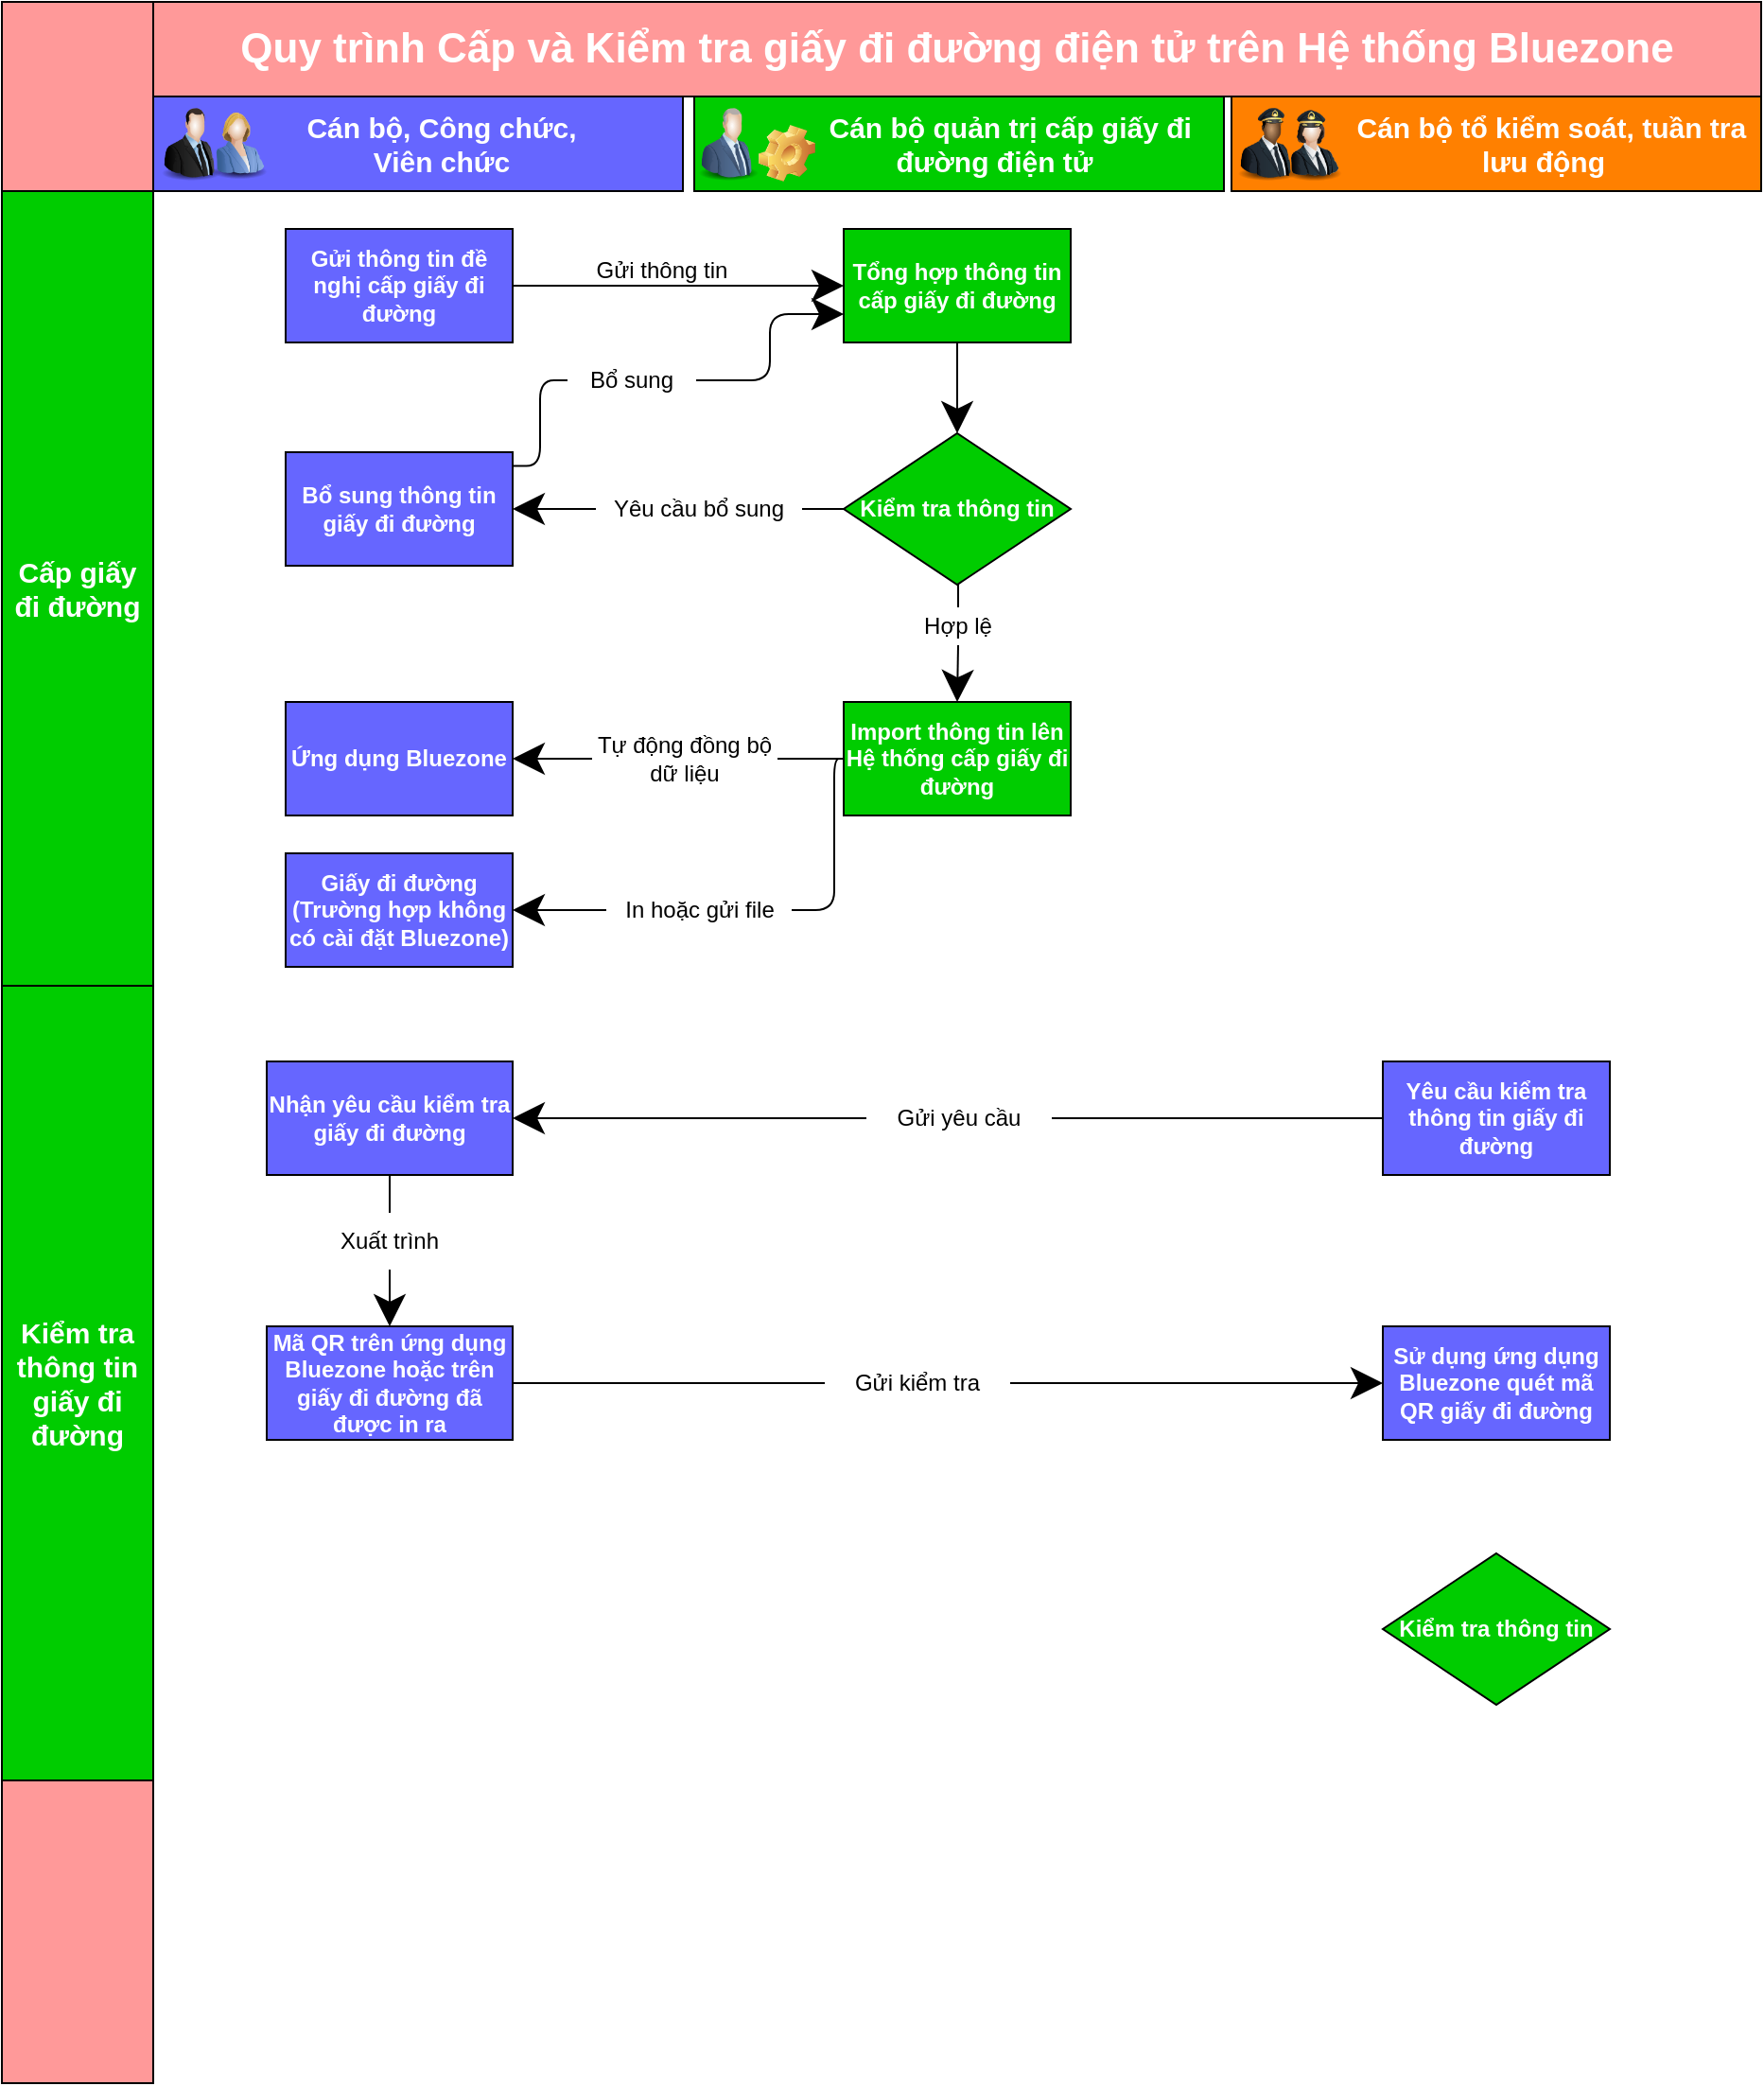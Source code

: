 <mxfile version="15.3.5" type="github">
  <diagram id="aXsHD7Z4nfJTBLjKKZMQ" name="Page-1">
    <mxGraphModel dx="1888" dy="579" grid="1" gridSize="10" guides="1" tooltips="1" connect="1" arrows="1" fold="1" page="1" pageScale="1" pageWidth="850" pageHeight="1100" math="0" shadow="0">
      <root>
        <mxCell id="0" />
        <mxCell id="1" parent="0" />
        <mxCell id="8f64qvsZTYQRd2PqQDZX-1" value="&lt;b&gt;&lt;font style=&quot;font-size: 22px&quot; color=&quot;#ffffff&quot;&gt;Quy trình Cấp và Kiểm tra giấy đi đường điện tử trên Hệ thống Bluezone&lt;/font&gt;&lt;/b&gt;" style="rounded=0;whiteSpace=wrap;html=1;hachureGap=4;pointerEvents=0;fillColor=#FF9999;" parent="1" vertex="1">
          <mxGeometry width="850" height="50" as="geometry" />
        </mxCell>
        <mxCell id="8f64qvsZTYQRd2PqQDZX-15" value="&lt;font color=&quot;#ffffff&quot; size=&quot;1&quot;&gt;&lt;b style=&quot;font-size: 15px&quot;&gt;&amp;nbsp; &amp;nbsp; &amp;nbsp; &amp;nbsp; &amp;nbsp; &amp;nbsp; &amp;nbsp; &amp;nbsp; &amp;nbsp; &amp;nbsp;Cán bộ, Công chức,&amp;nbsp; &amp;nbsp; &amp;nbsp; &amp;nbsp; &amp;nbsp; &amp;nbsp; &amp;nbsp; &amp;nbsp; &amp;nbsp; &amp;nbsp; Viên chức&lt;/b&gt;&lt;/font&gt;" style="rounded=0;whiteSpace=wrap;html=1;hachureGap=4;pointerEvents=0;fillColor=#6666FF;" parent="1" vertex="1">
          <mxGeometry y="50" width="280" height="50" as="geometry" />
        </mxCell>
        <mxCell id="8f64qvsZTYQRd2PqQDZX-16" value="&lt;font color=&quot;#ffffff&quot; size=&quot;1&quot;&gt;&lt;b style=&quot;font-size: 15px&quot;&gt;&amp;nbsp; &amp;nbsp; &amp;nbsp; &amp;nbsp; &amp;nbsp; &amp;nbsp; &amp;nbsp; &amp;nbsp; Cán bộ quản trị cấp giấy đi&amp;nbsp; &amp;nbsp; &amp;nbsp; &amp;nbsp; &amp;nbsp; &amp;nbsp; &amp;nbsp;đường điện tử&lt;/b&gt;&lt;/font&gt;" style="rounded=0;whiteSpace=wrap;html=1;hachureGap=4;pointerEvents=0;fillColor=#00CC00;" parent="1" vertex="1">
          <mxGeometry x="286" y="50" width="280" height="50" as="geometry" />
        </mxCell>
        <mxCell id="8f64qvsZTYQRd2PqQDZX-17" value="&lt;font color=&quot;#ffffff&quot; size=&quot;1&quot;&gt;&lt;b style=&quot;font-size: 15px&quot;&gt;&amp;nbsp; &amp;nbsp; &amp;nbsp; &amp;nbsp; &amp;nbsp; &amp;nbsp; &amp;nbsp; &amp;nbsp;Cán bộ tổ kiểm soát, tuần tra&amp;nbsp; &amp;nbsp; &amp;nbsp; &amp;nbsp; &amp;nbsp; &amp;nbsp; &amp;nbsp; lưu động&lt;/b&gt;&lt;/font&gt;" style="rounded=0;whiteSpace=wrap;html=1;hachureGap=4;pointerEvents=0;fillColor=#FF8000;" parent="1" vertex="1">
          <mxGeometry x="570" y="50" width="280" height="50" as="geometry" />
        </mxCell>
        <mxCell id="8f64qvsZTYQRd2PqQDZX-18" value="" style="image;html=1;image=img/lib/clip_art/people/Suit_Man_128x128.png;hachureGap=4;pointerEvents=0;fillColor=#00CC00;" parent="1" vertex="1">
          <mxGeometry y="55" width="40" height="40" as="geometry" />
        </mxCell>
        <mxCell id="8f64qvsZTYQRd2PqQDZX-20" value="" style="image;html=1;image=img/lib/clip_art/people/Suit_Woman_Blue_128x128.png;hachureGap=4;pointerEvents=0;fillColor=#00CC00;" parent="1" vertex="1">
          <mxGeometry x="25" y="54" width="40" height="40" as="geometry" />
        </mxCell>
        <mxCell id="8f64qvsZTYQRd2PqQDZX-21" value="" style="image;html=1;image=img/lib/clip_art/people/Suit_Man_Blue_128x128.png;hachureGap=4;pointerEvents=0;fillColor=#00CC00;" parent="1" vertex="1">
          <mxGeometry x="284" y="55" width="40" height="40" as="geometry" />
        </mxCell>
        <mxCell id="8f64qvsZTYQRd2PqQDZX-22" value="" style="shape=image;html=1;verticalLabelPosition=bottom;verticalAlign=top;imageAspect=0;image=img/clipart/Gear_128x128.png;hachureGap=4;pointerEvents=0;fillColor=#00CC00;" parent="1" vertex="1">
          <mxGeometry x="320" y="65" width="30" height="30" as="geometry" />
        </mxCell>
        <mxCell id="8f64qvsZTYQRd2PqQDZX-23" value="" style="image;html=1;image=img/lib/clip_art/people/Pilot_Man_Black_128x128.png;hachureGap=4;pointerEvents=0;fillColor=#00CC00;" parent="1" vertex="1">
          <mxGeometry x="564" y="55" width="50" height="40" as="geometry" />
        </mxCell>
        <mxCell id="8f64qvsZTYQRd2PqQDZX-24" value="" style="image;html=1;image=img/lib/clip_art/people/Pilot_Woman_128x128.png;hachureGap=4;pointerEvents=0;fillColor=#00CC00;" parent="1" vertex="1">
          <mxGeometry x="583" y="55" width="60" height="40" as="geometry" />
        </mxCell>
        <mxCell id="8f64qvsZTYQRd2PqQDZX-26" value="&lt;font color=&quot;#ffffff&quot;&gt;&lt;b&gt;Gửi thông tin đề nghị cấp giấy đi đường&lt;/b&gt;&lt;/font&gt;" style="rounded=0;whiteSpace=wrap;html=1;hachureGap=4;pointerEvents=0;fillColor=#6666FF;" parent="1" vertex="1">
          <mxGeometry x="70" y="120" width="120" height="60" as="geometry" />
        </mxCell>
        <mxCell id="8f64qvsZTYQRd2PqQDZX-27" value="&lt;font color=&quot;#ffffff&quot;&gt;&lt;b&gt;Tổng hợp thông tin cấp giấy đi đường&lt;/b&gt;&lt;/font&gt;" style="rounded=0;whiteSpace=wrap;html=1;hachureGap=4;pointerEvents=0;fillColor=#00CC00;" parent="1" vertex="1">
          <mxGeometry x="365" y="120" width="120" height="60" as="geometry" />
        </mxCell>
        <mxCell id="8f64qvsZTYQRd2PqQDZX-28" value="&lt;b&gt;&lt;font color=&quot;#ffffff&quot;&gt;Kiểm tra thông tin&lt;/font&gt;&lt;/b&gt;" style="rhombus;whiteSpace=wrap;html=1;hachureGap=4;pointerEvents=0;fillColor=#00CC00;" parent="1" vertex="1">
          <mxGeometry x="365" y="228" width="120" height="80" as="geometry" />
        </mxCell>
        <mxCell id="8f64qvsZTYQRd2PqQDZX-29" value="&lt;font color=&quot;#ffffff&quot;&gt;&lt;b&gt;Bổ sung thông tin giấy đi đường&lt;/b&gt;&lt;/font&gt;" style="rounded=0;whiteSpace=wrap;html=1;hachureGap=4;pointerEvents=0;fillColor=#6666FF;" parent="1" vertex="1">
          <mxGeometry x="70" y="238" width="120" height="60" as="geometry" />
        </mxCell>
        <mxCell id="8f64qvsZTYQRd2PqQDZX-33" value="" style="edgeStyle=elbowEdgeStyle;elbow=horizontal;endArrow=classic;html=1;startSize=14;endSize=14;targetPerimeterSpacing=8;entryX=0;entryY=0.75;entryDx=0;entryDy=0;startArrow=none;" parent="1" target="8f64qvsZTYQRd2PqQDZX-27" edge="1">
          <mxGeometry width="50" height="50" relative="1" as="geometry">
            <mxPoint x="287" y="200" as="sourcePoint" />
            <mxPoint x="350" y="170" as="targetPoint" />
          </mxGeometry>
        </mxCell>
        <mxCell id="8f64qvsZTYQRd2PqQDZX-34" value="" style="endArrow=classic;html=1;startSize=14;endSize=14;targetPerimeterSpacing=8;exitX=0;exitY=0.5;exitDx=0;exitDy=0;entryX=1;entryY=0.5;entryDx=0;entryDy=0;startArrow=none;" parent="1" source="8f64qvsZTYQRd2PqQDZX-40" target="8f64qvsZTYQRd2PqQDZX-29" edge="1">
          <mxGeometry width="50" height="50" relative="1" as="geometry">
            <mxPoint x="300" y="220" as="sourcePoint" />
            <mxPoint x="350" y="170" as="targetPoint" />
          </mxGeometry>
        </mxCell>
        <mxCell id="8f64qvsZTYQRd2PqQDZX-35" value="" style="endArrow=classic;html=1;startSize=14;endSize=14;sourcePerimeterSpacing=8;targetPerimeterSpacing=8;exitX=1;exitY=0.5;exitDx=0;exitDy=0;entryX=0;entryY=0.5;entryDx=0;entryDy=0;" parent="1" source="8f64qvsZTYQRd2PqQDZX-26" target="8f64qvsZTYQRd2PqQDZX-27" edge="1">
          <mxGeometry width="50" height="50" relative="1" as="geometry">
            <mxPoint x="300" y="220" as="sourcePoint" />
            <mxPoint x="350" y="170" as="targetPoint" />
          </mxGeometry>
        </mxCell>
        <mxCell id="8f64qvsZTYQRd2PqQDZX-37" value="Gửi thông tin" style="text;html=1;strokeColor=none;fillColor=none;align=center;verticalAlign=middle;whiteSpace=wrap;rounded=0;hachureGap=4;pointerEvents=0;" parent="1" vertex="1">
          <mxGeometry x="219" y="132" width="100" height="20" as="geometry" />
        </mxCell>
        <mxCell id="8f64qvsZTYQRd2PqQDZX-38" value="&lt;font color=&quot;#ffffff&quot;&gt;&lt;b&gt;Import thông tin lên Hệ thống cấp giấy đi đường&lt;/b&gt;&lt;/font&gt;" style="rounded=0;whiteSpace=wrap;html=1;hachureGap=4;pointerEvents=0;fillColor=#00CC00;" parent="1" vertex="1">
          <mxGeometry x="365" y="370" width="120" height="60" as="geometry" />
        </mxCell>
        <mxCell id="8f64qvsZTYQRd2PqQDZX-41" value="" style="endArrow=classic;html=1;startSize=14;endSize=14;sourcePerimeterSpacing=8;targetPerimeterSpacing=8;exitX=0.5;exitY=1;exitDx=0;exitDy=0;entryX=0.5;entryY=0;entryDx=0;entryDy=0;" parent="1" source="8f64qvsZTYQRd2PqQDZX-27" target="8f64qvsZTYQRd2PqQDZX-28" edge="1">
          <mxGeometry width="50" height="50" relative="1" as="geometry">
            <mxPoint x="300" y="300" as="sourcePoint" />
            <mxPoint x="350" y="250" as="targetPoint" />
          </mxGeometry>
        </mxCell>
        <mxCell id="8f64qvsZTYQRd2PqQDZX-40" value="Yêu cầu bổ sung" style="text;html=1;strokeColor=none;fillColor=none;align=center;verticalAlign=middle;whiteSpace=wrap;rounded=0;hachureGap=4;pointerEvents=0;" parent="1" vertex="1">
          <mxGeometry x="234" y="258" width="109" height="20" as="geometry" />
        </mxCell>
        <mxCell id="8f64qvsZTYQRd2PqQDZX-42" value="" style="endArrow=none;html=1;startSize=14;endSize=14;sourcePerimeterSpacing=8;exitX=0;exitY=0.5;exitDx=0;exitDy=0;entryX=1;entryY=0.5;entryDx=0;entryDy=0;" parent="1" source="8f64qvsZTYQRd2PqQDZX-28" target="8f64qvsZTYQRd2PqQDZX-40" edge="1">
          <mxGeometry width="50" height="50" relative="1" as="geometry">
            <mxPoint x="365" y="268" as="sourcePoint" />
            <mxPoint x="190" y="268" as="targetPoint" />
          </mxGeometry>
        </mxCell>
        <mxCell id="8f64qvsZTYQRd2PqQDZX-36" value="Bổ sung" style="text;html=1;strokeColor=none;fillColor=none;align=center;verticalAlign=middle;whiteSpace=wrap;rounded=0;hachureGap=4;pointerEvents=0;" parent="1" vertex="1">
          <mxGeometry x="219" y="190" width="68" height="20" as="geometry" />
        </mxCell>
        <mxCell id="8f64qvsZTYQRd2PqQDZX-43" value="" style="edgeStyle=elbowEdgeStyle;elbow=horizontal;endArrow=none;html=1;startSize=14;endSize=14;sourcePerimeterSpacing=8;exitX=1.001;exitY=0.12;exitDx=0;exitDy=0;exitPerimeter=0;" parent="1" source="8f64qvsZTYQRd2PqQDZX-29" target="8f64qvsZTYQRd2PqQDZX-36" edge="1">
          <mxGeometry width="50" height="50" relative="1" as="geometry">
            <mxPoint x="190.12" y="245.2" as="sourcePoint" />
            <mxPoint x="365" y="165" as="targetPoint" />
          </mxGeometry>
        </mxCell>
        <mxCell id="8f64qvsZTYQRd2PqQDZX-45" value="" style="endArrow=classic;html=1;startSize=14;endSize=14;targetPerimeterSpacing=8;exitX=0.5;exitY=1;exitDx=0;exitDy=0;startArrow=none;entryX=0.5;entryY=0;entryDx=0;entryDy=0;" parent="1" source="8f64qvsZTYQRd2PqQDZX-50" target="8f64qvsZTYQRd2PqQDZX-38" edge="1">
          <mxGeometry width="50" height="50" relative="1" as="geometry">
            <mxPoint x="425.5" y="308" as="sourcePoint" />
            <mxPoint x="425" y="370" as="targetPoint" />
          </mxGeometry>
        </mxCell>
        <mxCell id="8f64qvsZTYQRd2PqQDZX-50" value="Hợp lệ" style="text;html=1;strokeColor=none;fillColor=none;align=center;verticalAlign=middle;whiteSpace=wrap;rounded=0;hachureGap=4;pointerEvents=0;" parent="1" vertex="1">
          <mxGeometry x="398" y="320" width="55" height="20" as="geometry" />
        </mxCell>
        <mxCell id="8f64qvsZTYQRd2PqQDZX-54" value="" style="endArrow=none;html=1;startSize=14;endSize=14;sourcePerimeterSpacing=8;exitX=0.5;exitY=1;exitDx=0;exitDy=0;entryX=0.5;entryY=0;entryDx=0;entryDy=0;" parent="1" target="8f64qvsZTYQRd2PqQDZX-50" edge="1">
          <mxGeometry width="50" height="50" relative="1" as="geometry">
            <mxPoint x="425.5" y="308" as="sourcePoint" />
            <mxPoint x="425.5" y="356" as="targetPoint" />
          </mxGeometry>
        </mxCell>
        <mxCell id="8f64qvsZTYQRd2PqQDZX-55" value="&lt;font color=&quot;#ffffff&quot;&gt;&lt;b&gt;Ứng dụng Bluezone&lt;/b&gt;&lt;/font&gt;" style="rounded=0;whiteSpace=wrap;html=1;hachureGap=4;pointerEvents=0;fillColor=#6666FF;" parent="1" vertex="1">
          <mxGeometry x="70" y="370" width="120" height="60" as="geometry" />
        </mxCell>
        <mxCell id="8f64qvsZTYQRd2PqQDZX-65" value="" style="endArrow=classic;html=1;startSize=14;endSize=14;targetPerimeterSpacing=8;exitX=0;exitY=0.5;exitDx=0;exitDy=0;entryX=1;entryY=0.5;entryDx=0;entryDy=0;startArrow=none;" parent="1" source="8f64qvsZTYQRd2PqQDZX-47" target="8f64qvsZTYQRd2PqQDZX-55" edge="1">
          <mxGeometry width="50" height="50" relative="1" as="geometry">
            <mxPoint x="280" y="380" as="sourcePoint" />
            <mxPoint x="330" y="330" as="targetPoint" />
          </mxGeometry>
        </mxCell>
        <mxCell id="8f64qvsZTYQRd2PqQDZX-47" value="Tự động đồng bộ dữ liệu" style="text;html=1;strokeColor=none;fillColor=none;align=center;verticalAlign=middle;whiteSpace=wrap;rounded=0;hachureGap=4;pointerEvents=0;" parent="1" vertex="1">
          <mxGeometry x="232" y="390" width="98" height="20" as="geometry" />
        </mxCell>
        <mxCell id="8f64qvsZTYQRd2PqQDZX-66" value="" style="endArrow=none;html=1;startSize=14;endSize=14;sourcePerimeterSpacing=8;exitX=0;exitY=0.5;exitDx=0;exitDy=0;entryX=1;entryY=0.5;entryDx=0;entryDy=0;" parent="1" source="8f64qvsZTYQRd2PqQDZX-38" target="8f64qvsZTYQRd2PqQDZX-47" edge="1">
          <mxGeometry width="50" height="50" relative="1" as="geometry">
            <mxPoint x="365" y="400" as="sourcePoint" />
            <mxPoint x="190" y="400" as="targetPoint" />
          </mxGeometry>
        </mxCell>
        <mxCell id="8f64qvsZTYQRd2PqQDZX-67" value="&lt;font color=&quot;#ffffff&quot;&gt;&lt;b&gt;Giấy đi đường (Trường hợp không có cài đặt Bluezone)&lt;/b&gt;&lt;/font&gt;" style="rounded=0;whiteSpace=wrap;html=1;hachureGap=4;pointerEvents=0;fillColor=#6666FF;" parent="1" vertex="1">
          <mxGeometry x="70" y="450" width="120" height="60" as="geometry" />
        </mxCell>
        <mxCell id="8f64qvsZTYQRd2PqQDZX-69" value="" style="edgeStyle=elbowEdgeStyle;elbow=horizontal;endArrow=classic;html=1;startSize=14;endSize=14;targetPerimeterSpacing=8;exitX=0;exitY=0.5;exitDx=0;exitDy=0;entryX=1;entryY=0.5;entryDx=0;entryDy=0;entryPerimeter=0;startArrow=none;" parent="1" source="8f64qvsZTYQRd2PqQDZX-70" target="8f64qvsZTYQRd2PqQDZX-67" edge="1">
          <mxGeometry width="50" height="50" relative="1" as="geometry">
            <mxPoint x="293" y="540" as="sourcePoint" />
            <mxPoint x="343" y="490" as="targetPoint" />
            <Array as="points" />
          </mxGeometry>
        </mxCell>
        <mxCell id="8f64qvsZTYQRd2PqQDZX-70" value="In hoặc gửi file" style="text;html=1;strokeColor=none;fillColor=none;align=center;verticalAlign=middle;whiteSpace=wrap;rounded=0;hachureGap=4;pointerEvents=0;" parent="1" vertex="1">
          <mxGeometry x="239.5" y="470" width="98" height="20" as="geometry" />
        </mxCell>
        <mxCell id="8f64qvsZTYQRd2PqQDZX-71" value="" style="edgeStyle=elbowEdgeStyle;elbow=horizontal;endArrow=none;html=1;startSize=14;endSize=14;sourcePerimeterSpacing=8;exitX=0;exitY=0.5;exitDx=0;exitDy=0;entryX=1;entryY=0.5;entryDx=0;entryDy=0;entryPerimeter=0;" parent="1" source="8f64qvsZTYQRd2PqQDZX-38" target="8f64qvsZTYQRd2PqQDZX-70" edge="1">
          <mxGeometry width="50" height="50" relative="1" as="geometry">
            <mxPoint x="365" y="400" as="sourcePoint" />
            <mxPoint x="190" y="480" as="targetPoint" />
            <Array as="points">
              <mxPoint x="360" y="440" />
            </Array>
          </mxGeometry>
        </mxCell>
        <mxCell id="8f64qvsZTYQRd2PqQDZX-72" value="&lt;font color=&quot;#ffffff&quot;&gt;&lt;b&gt;Yêu cầu kiểm tra thông tin giấy đi đường&lt;/b&gt;&lt;/font&gt;" style="rounded=0;whiteSpace=wrap;html=1;hachureGap=4;pointerEvents=0;fillColor=#6666FF;" parent="1" vertex="1">
          <mxGeometry x="650" y="560" width="120" height="60" as="geometry" />
        </mxCell>
        <mxCell id="8f64qvsZTYQRd2PqQDZX-73" value="" style="rounded=0;whiteSpace=wrap;html=1;hachureGap=4;pointerEvents=0;fillColor=#FF9999;" parent="1" vertex="1">
          <mxGeometry x="-80" width="80" height="1100" as="geometry" />
        </mxCell>
        <mxCell id="8f64qvsZTYQRd2PqQDZX-74" value="&lt;b&gt;&lt;font style=&quot;font-size: 15px&quot; color=&quot;#ffffff&quot;&gt;Cấp giấy đi đường&lt;/font&gt;&lt;/b&gt;" style="rounded=0;whiteSpace=wrap;html=1;hachureGap=4;pointerEvents=0;fillColor=#00CC00;" parent="1" vertex="1">
          <mxGeometry x="-80" y="100" width="80" height="420" as="geometry" />
        </mxCell>
        <mxCell id="8f64qvsZTYQRd2PqQDZX-75" value="&lt;b&gt;&lt;font style=&quot;font-size: 15px&quot; color=&quot;#ffffff&quot;&gt;Kiểm tra thông tin giấy đi đường&lt;/font&gt;&lt;/b&gt;" style="rounded=0;whiteSpace=wrap;html=1;hachureGap=4;pointerEvents=0;fillColor=#00CC00;" parent="1" vertex="1">
          <mxGeometry x="-80" y="520" width="80" height="420" as="geometry" />
        </mxCell>
        <mxCell id="8f64qvsZTYQRd2PqQDZX-76" value="&lt;font color=&quot;#ffffff&quot;&gt;&lt;b&gt;Nhận yêu cầu kiểm tra giấy đi đường&lt;/b&gt;&lt;/font&gt;" style="rounded=0;whiteSpace=wrap;html=1;hachureGap=4;pointerEvents=0;fillColor=#6666FF;" parent="1" vertex="1">
          <mxGeometry x="60" y="560" width="130" height="60" as="geometry" />
        </mxCell>
        <mxCell id="8f64qvsZTYQRd2PqQDZX-77" value="" style="endArrow=classic;html=1;startSize=14;endSize=14;targetPerimeterSpacing=8;entryX=1;entryY=0.5;entryDx=0;entryDy=0;startArrow=none;exitX=0;exitY=0.5;exitDx=0;exitDy=0;" parent="1" source="8f64qvsZTYQRd2PqQDZX-85" target="8f64qvsZTYQRd2PqQDZX-76" edge="1">
          <mxGeometry width="50" height="50" relative="1" as="geometry">
            <mxPoint x="480" y="590" as="sourcePoint" />
            <mxPoint x="503" y="590" as="targetPoint" />
          </mxGeometry>
        </mxCell>
        <mxCell id="8f64qvsZTYQRd2PqQDZX-80" value="&lt;font color=&quot;#ffffff&quot;&gt;&lt;b&gt;Mã QR trên ứng dụng Bluezone hoặc trên giấy đi đường đã được in ra&lt;/b&gt;&lt;/font&gt;" style="rounded=0;whiteSpace=wrap;html=1;hachureGap=4;pointerEvents=0;fillColor=#6666FF;" parent="1" vertex="1">
          <mxGeometry x="60" y="700" width="130" height="60" as="geometry" />
        </mxCell>
        <mxCell id="8f64qvsZTYQRd2PqQDZX-81" value="&lt;b&gt;&lt;font color=&quot;#ffffff&quot;&gt;Kiểm tra thông tin&lt;/font&gt;&lt;/b&gt;" style="rhombus;whiteSpace=wrap;html=1;hachureGap=4;pointerEvents=0;fillColor=#00CC00;" parent="1" vertex="1">
          <mxGeometry x="650" y="820" width="120" height="80" as="geometry" />
        </mxCell>
        <mxCell id="8f64qvsZTYQRd2PqQDZX-82" value="" style="endArrow=classic;html=1;startSize=14;endSize=14;targetPerimeterSpacing=8;exitX=0.5;exitY=1;exitDx=0;exitDy=0;entryX=0.5;entryY=0;entryDx=0;entryDy=0;startArrow=none;" parent="1" source="8f64qvsZTYQRd2PqQDZX-90" target="8f64qvsZTYQRd2PqQDZX-80" edge="1">
          <mxGeometry width="50" height="50" relative="1" as="geometry">
            <mxPoint x="300" y="710" as="sourcePoint" />
            <mxPoint x="350" y="660" as="targetPoint" />
          </mxGeometry>
        </mxCell>
        <mxCell id="8f64qvsZTYQRd2PqQDZX-83" value="&lt;font color=&quot;#ffffff&quot;&gt;&lt;b&gt;Sử dụng ứng dụng Bluezone quét mã QR giấy đi đường&lt;/b&gt;&lt;/font&gt;" style="rounded=0;whiteSpace=wrap;html=1;hachureGap=4;pointerEvents=0;fillColor=#6666FF;" parent="1" vertex="1">
          <mxGeometry x="650" y="700" width="120" height="60" as="geometry" />
        </mxCell>
        <mxCell id="8f64qvsZTYQRd2PqQDZX-84" value="" style="endArrow=classic;html=1;startSize=14;endSize=14;targetPerimeterSpacing=8;entryX=0;entryY=0.5;entryDx=0;entryDy=0;startArrow=none;exitX=1;exitY=0.5;exitDx=0;exitDy=0;" parent="1" source="8f64qvsZTYQRd2PqQDZX-87" target="8f64qvsZTYQRd2PqQDZX-83" edge="1">
          <mxGeometry width="50" height="50" relative="1" as="geometry">
            <mxPoint x="643" y="820" as="sourcePoint" />
            <mxPoint x="183" y="820" as="targetPoint" />
          </mxGeometry>
        </mxCell>
        <mxCell id="8f64qvsZTYQRd2PqQDZX-85" value="Gửi yêu cầu" style="text;html=1;strokeColor=none;fillColor=none;align=center;verticalAlign=middle;whiteSpace=wrap;rounded=0;hachureGap=4;pointerEvents=0;" parent="1" vertex="1">
          <mxGeometry x="377" y="570" width="98" height="40" as="geometry" />
        </mxCell>
        <mxCell id="8f64qvsZTYQRd2PqQDZX-86" value="" style="endArrow=none;html=1;startSize=14;endSize=14;entryX=1;entryY=0.5;entryDx=0;entryDy=0;startArrow=none;exitX=0;exitY=0.5;exitDx=0;exitDy=0;" parent="1" source="8f64qvsZTYQRd2PqQDZX-72" target="8f64qvsZTYQRd2PqQDZX-85" edge="1">
          <mxGeometry width="50" height="50" relative="1" as="geometry">
            <mxPoint x="650" y="590" as="sourcePoint" />
            <mxPoint x="190" y="590" as="targetPoint" />
          </mxGeometry>
        </mxCell>
        <mxCell id="8f64qvsZTYQRd2PqQDZX-87" value="Gửi kiểm tra" style="text;html=1;strokeColor=none;fillColor=none;align=center;verticalAlign=middle;whiteSpace=wrap;rounded=0;hachureGap=4;pointerEvents=0;" parent="1" vertex="1">
          <mxGeometry x="355" y="715" width="98" height="30" as="geometry" />
        </mxCell>
        <mxCell id="8f64qvsZTYQRd2PqQDZX-89" value="" style="endArrow=none;html=1;startSize=14;endSize=14;entryX=0;entryY=0.5;entryDx=0;entryDy=0;startArrow=none;exitX=1;exitY=0.5;exitDx=0;exitDy=0;" parent="1" source="8f64qvsZTYQRd2PqQDZX-80" target="8f64qvsZTYQRd2PqQDZX-87" edge="1">
          <mxGeometry width="50" height="50" relative="1" as="geometry">
            <mxPoint x="190" y="730" as="sourcePoint" />
            <mxPoint x="650" y="730" as="targetPoint" />
          </mxGeometry>
        </mxCell>
        <mxCell id="8f64qvsZTYQRd2PqQDZX-90" value="Xuất trình" style="text;html=1;strokeColor=none;fillColor=none;align=center;verticalAlign=middle;whiteSpace=wrap;rounded=0;hachureGap=4;pointerEvents=0;" parent="1" vertex="1">
          <mxGeometry x="76" y="640" width="98" height="30" as="geometry" />
        </mxCell>
        <mxCell id="8f64qvsZTYQRd2PqQDZX-91" value="" style="endArrow=none;html=1;startSize=14;endSize=14;sourcePerimeterSpacing=8;exitX=0.5;exitY=1;exitDx=0;exitDy=0;entryX=0.5;entryY=0;entryDx=0;entryDy=0;" parent="1" source="8f64qvsZTYQRd2PqQDZX-76" target="8f64qvsZTYQRd2PqQDZX-90" edge="1">
          <mxGeometry width="50" height="50" relative="1" as="geometry">
            <mxPoint x="130" y="620" as="sourcePoint" />
            <mxPoint x="130" y="700" as="targetPoint" />
          </mxGeometry>
        </mxCell>
      </root>
    </mxGraphModel>
  </diagram>
</mxfile>
